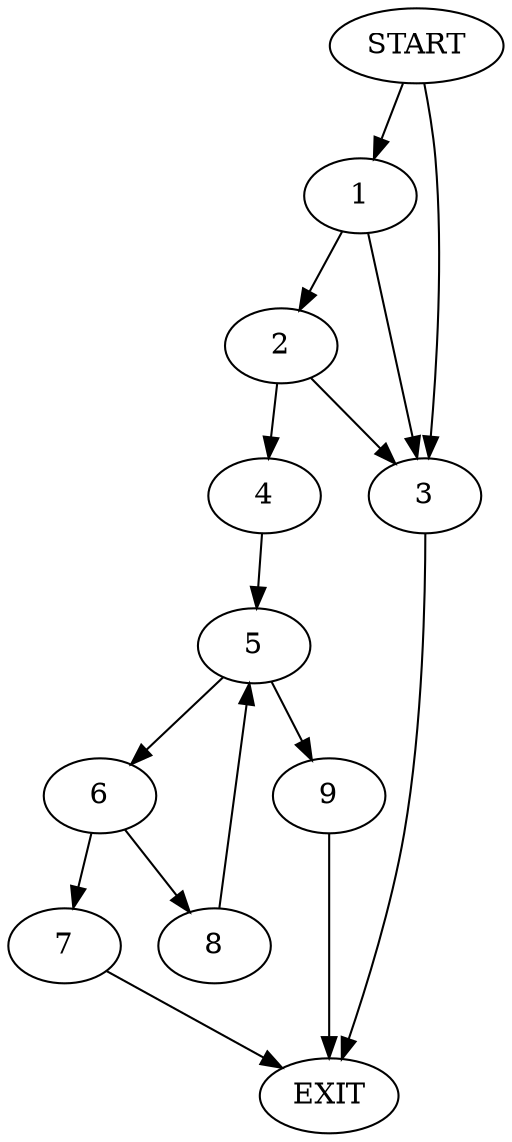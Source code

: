 digraph { 
0 [label="START"];
1;
2;
3;
4;
5;
6;
7;
8;
9;
10[label="EXIT"];
0 -> 3;
0 -> 1;
1 -> 3;
1 -> 2;
2 -> 3;
2 -> 4;
3 -> 10;
4 -> 5;
5 -> 6;
5 -> 9;
6 -> 7;
6 -> 8;
7 -> 10;
8 -> 5;
9 -> 10;
}
